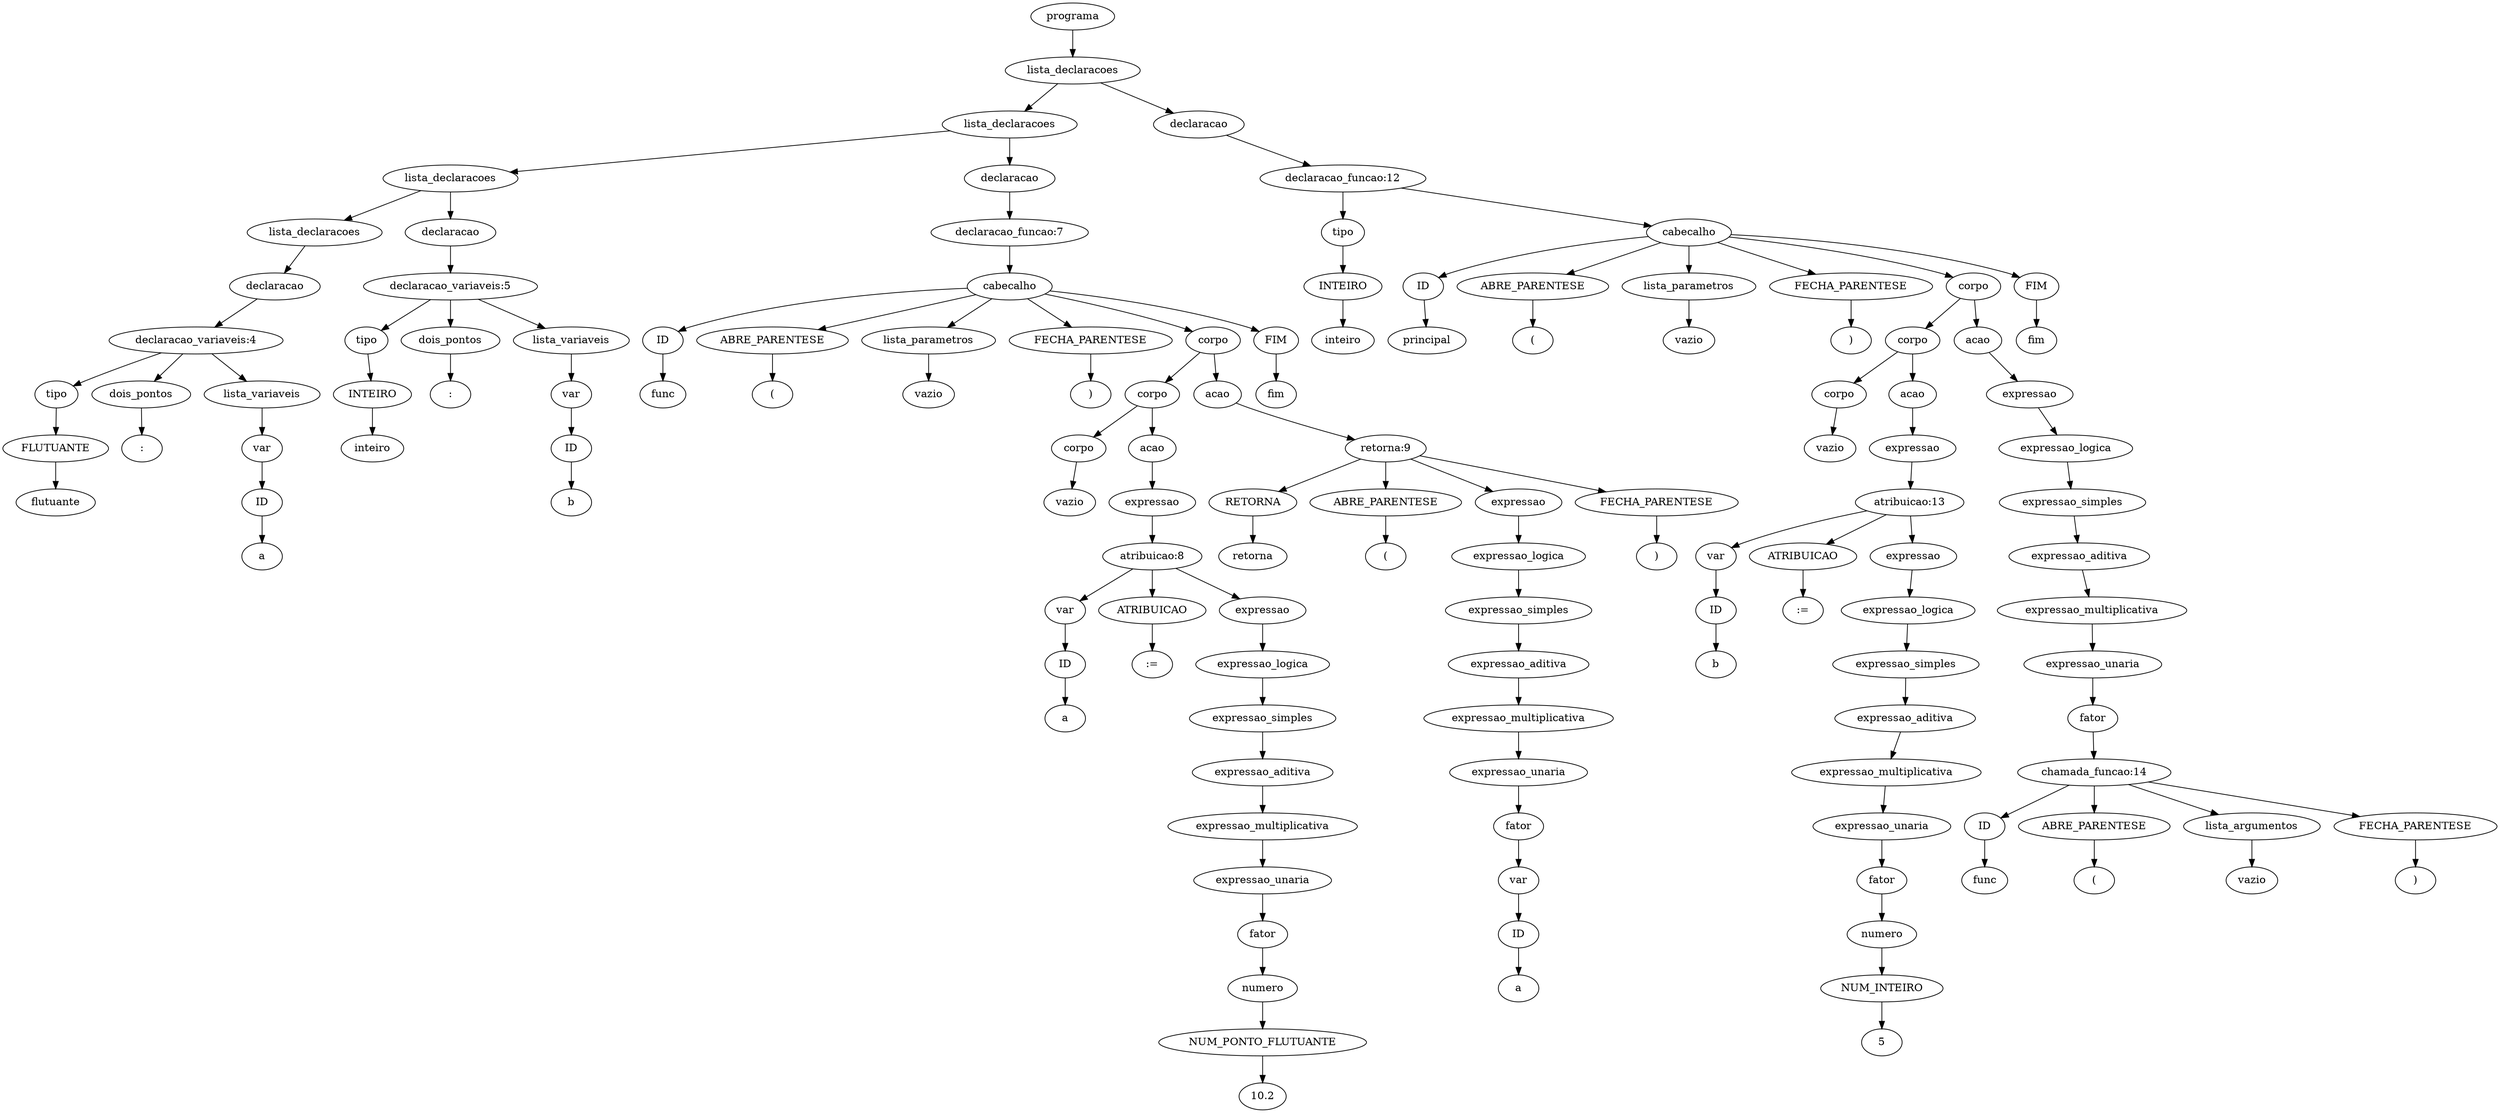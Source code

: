 digraph tree {
    "0x7f7d1e6d1c10" [label="programa"];
    "0x7f7d1e6d1b80" [label="lista_declaracoes"];
    "0x7f7d1e6d1c40" [label="lista_declaracoes"];
    "0x7f7d1e6d1490" [label="lista_declaracoes"];
    "0x7f7d1e6d1280" [label="lista_declaracoes"];
    "0x7f7d1e728760" [label="declaracao"];
    "0x7f7d1e6d11f0" [label="declaracao_variaveis:4"];
    "0x7f7d1e6d1160" [label="tipo"];
    "0x7f7d1e6d11c0" [label="FLUTUANTE"];
    "0x7f7d1e6d1220" [label="flutuante"];
    "0x7f7d1e6d12e0" [label="dois_pontos"];
    "0x7f7d1e6d1190" [label=":"];
    "0x7f7d1e6d1250" [label="lista_variaveis"];
    "0x7f7d20638820" [label="var"];
    "0x7f7d24698160" [label="ID"];
    "0x7f7d1e6d1340" [label="a"];
    "0x7f7d1e6d13d0" [label="declaracao"];
    "0x7f7d1e6d1550" [label="declaracao_variaveis:5"];
    "0x7f7d1e6d1400" [label="tipo"];
    "0x7f7d1e6d1430" [label="INTEIRO"];
    "0x7f7d1e6d1460" [label="inteiro"];
    "0x7f7d1e6d1670" [label="dois_pontos"];
    "0x7f7d1e6d16a0" [label=":"];
    "0x7f7d1e6d14c0" [label="lista_variaveis"];
    "0x7f7d1e6d1310" [label="var"];
    "0x7f7d1e6d12b0" [label="ID"];
    "0x7f7d1e6d15b0" [label="b"];
    "0x7f7d1e6d1f70" [label="declaracao"];
    "0x7f7d206387c0" [label="declaracao_funcao:7"];
    "0x7f7d1e6d18e0" [label="cabecalho"];
    "0x7f7d1e6d1f10" [label="ID"];
    "0x7f7d1e6d1d60" [label="func"];
    "0x7f7d1e6d1d90" [label="ABRE_PARENTESE"];
    "0x7f7d1e6df130" [label="("];
    "0x7f7d1e6d1730" [label="lista_parametros"];
    "0x7f7d20638970" [label="vazio"];
    "0x7f7d1e6df160" [label="FECHA_PARENTESE"];
    "0x7f7d1e6df190" [label=")"];
    "0x7f7d1e6d1eb0" [label="corpo"];
    "0x7f7d1e6d1ca0" [label="corpo"];
    "0x7f7d1e6d1850" [label="corpo"];
    "0x7f7d1e6d16d0" [label="vazio"];
    "0x7f7d1e6d1bb0" [label="acao"];
    "0x7f7d1e6d1880" [label="expressao"];
    "0x7f7d1e6d1b50" [label="atribuicao:8"];
    "0x7f7d1e6d1760" [label="var"];
    "0x7f7d1e6d17c0" [label="ID"];
    "0x7f7d1e6d1940" [label="a"];
    "0x7f7d1e6d1be0" [label="ATRIBUICAO"];
    "0x7f7d1e6d1c70" [label=":="];
    "0x7f7d1e6d1b20" [label="expressao"];
    "0x7f7d1e6d1af0" [label="expressao_logica"];
    "0x7f7d1e6d1a30" [label="expressao_simples"];
    "0x7f7d1e6d19d0" [label="expressao_aditiva"];
    "0x7f7d1e6d1ac0" [label="expressao_multiplicativa"];
    "0x7f7d1e6d1970" [label="expressao_unaria"];
    "0x7f7d1e6d19a0" [label="fator"];
    "0x7f7d1e6d17f0" [label="numero"];
    "0x7f7d1e6d1790" [label="NUM_PONTO_FLUTUANTE"];
    "0x7f7d1e6d1a90" [label="10.2"];
    "0x7f7d1e6d1fd0" [label="acao"];
    "0x7f7d1e6d1e50" [label="retorna:9"];
    "0x7f7d1e6d1ee0" [label="RETORNA"];
    "0x7f7d1e6df040" [label="retorna"];
    "0x7f7d1e6df070" [label="ABRE_PARENTESE"];
    "0x7f7d1e6df0a0" [label="("];
    "0x7f7d1e6d1e20" [label="expressao"];
    "0x7f7d1e6d1df0" [label="expressao_logica"];
    "0x7f7d1e6d1dc0" [label="expressao_simples"];
    "0x7f7d1e6d1d30" [label="expressao_aditiva"];
    "0x7f7d1e6d18b0" [label="expressao_multiplicativa"];
    "0x7f7d1e6d1cd0" [label="expressao_unaria"];
    "0x7f7d1e6d1d00" [label="fator"];
    "0x7f7d1e6d1610" [label="var"];
    "0x7f7d1e6d1820" [label="ID"];
    "0x7f7d1e6d1910" [label="a"];
    "0x7f7d1e6df0d0" [label="FECHA_PARENTESE"];
    "0x7f7d1e6df100" [label=")"];
    "0x7f7d1e6df1c0" [label="FIM"];
    "0x7f7d1e6df1f0" [label="fim"];
    "0x7f7d1e6d1640" [label="declaracao"];
    "0x7f7d1e6d1700" [label="declaracao_funcao:12"];
    "0x7f7d1e6d13a0" [label="tipo"];
    "0x7f7d1e6d1100" [label="INTEIRO"];
    "0x7f7d1e6d1580" [label="inteiro"];
    "0x7f7d1e6df430" [label="cabecalho"];
    "0x7f7d1e6df370" [label="ID"];
    "0x7f7d1e6df880" [label="principal"];
    "0x7f7d1e6dfbe0" [label="ABRE_PARENTESE"];
    "0x7f7d1e6dfc10" [label="("];
    "0x7f7d1e6df280" [label="lista_parametros"];
    "0x7f7d1e6d1e80" [label="vazio"];
    "0x7f7d1e6dfc40" [label="FECHA_PARENTESE"];
    "0x7f7d1e6dfc70" [label=")"];
    "0x7f7d1e6df760" [label="corpo"];
    "0x7f7d1e6df7f0" [label="corpo"];
    "0x7f7d1e6df3a0" [label="corpo"];
    "0x7f7d1e6d1520" [label="vazio"];
    "0x7f7d1e6df700" [label="acao"];
    "0x7f7d1e6df3d0" [label="expressao"];
    "0x7f7d1e6df6a0" [label="atribuicao:13"];
    "0x7f7d1e6df2b0" [label="var"];
    "0x7f7d1e6df310" [label="ID"];
    "0x7f7d1e6df490" [label="b"];
    "0x7f7d1e6df730" [label="ATRIBUICAO"];
    "0x7f7d1e6df7c0" [label=":="];
    "0x7f7d1e6df670" [label="expressao"];
    "0x7f7d1e6df640" [label="expressao_logica"];
    "0x7f7d1e6df580" [label="expressao_simples"];
    "0x7f7d1e6df520" [label="expressao_aditiva"];
    "0x7f7d1e6df610" [label="expressao_multiplicativa"];
    "0x7f7d1e6df4c0" [label="expressao_unaria"];
    "0x7f7d1e6df4f0" [label="fator"];
    "0x7f7d1e6df340" [label="numero"];
    "0x7f7d1e6df2e0" [label="NUM_INTEIRO"];
    "0x7f7d1e6df5e0" [label="5"];
    "0x7f7d1e6df6d0" [label="acao"];
    "0x7f7d1e6df550" [label="expressao"];
    "0x7f7d1e6dfaf0" [label="expressao_logica"];
    "0x7f7d1e6df940" [label="expressao_simples"];
    "0x7f7d1e6df5b0" [label="expressao_aditiva"];
    "0x7f7d1e6dfac0" [label="expressao_multiplicativa"];
    "0x7f7d1e6df8e0" [label="expressao_unaria"];
    "0x7f7d1e6df9a0" [label="fator"];
    "0x7f7d1e6df820" [label="chamada_funcao:14"];
    "0x7f7d1e6df8b0" [label="ID"];
    "0x7f7d1e6df9d0" [label="func"];
    "0x7f7d1e6dfa00" [label="ABRE_PARENTESE"];
    "0x7f7d1e6dfa30" [label="("];
    "0x7f7d1e6df400" [label="lista_argumentos"];
    "0x7f7d1e6df220" [label="vazio"];
    "0x7f7d1e6dfa60" [label="FECHA_PARENTESE"];
    "0x7f7d1e6dfa90" [label=")"];
    "0x7f7d1e6dfca0" [label="FIM"];
    "0x7f7d1e6dfcd0" [label="fim"];
    "0x7f7d1e6d1c10" -> "0x7f7d1e6d1b80";
    "0x7f7d1e6d1b80" -> "0x7f7d1e6d1c40";
    "0x7f7d1e6d1b80" -> "0x7f7d1e6d1640";
    "0x7f7d1e6d1c40" -> "0x7f7d1e6d1490";
    "0x7f7d1e6d1c40" -> "0x7f7d1e6d1f70";
    "0x7f7d1e6d1490" -> "0x7f7d1e6d1280";
    "0x7f7d1e6d1490" -> "0x7f7d1e6d13d0";
    "0x7f7d1e6d1280" -> "0x7f7d1e728760";
    "0x7f7d1e728760" -> "0x7f7d1e6d11f0";
    "0x7f7d1e6d11f0" -> "0x7f7d1e6d1160";
    "0x7f7d1e6d11f0" -> "0x7f7d1e6d12e0";
    "0x7f7d1e6d11f0" -> "0x7f7d1e6d1250";
    "0x7f7d1e6d1160" -> "0x7f7d1e6d11c0";
    "0x7f7d1e6d11c0" -> "0x7f7d1e6d1220";
    "0x7f7d1e6d12e0" -> "0x7f7d1e6d1190";
    "0x7f7d1e6d1250" -> "0x7f7d20638820";
    "0x7f7d20638820" -> "0x7f7d24698160";
    "0x7f7d24698160" -> "0x7f7d1e6d1340";
    "0x7f7d1e6d13d0" -> "0x7f7d1e6d1550";
    "0x7f7d1e6d1550" -> "0x7f7d1e6d1400";
    "0x7f7d1e6d1550" -> "0x7f7d1e6d1670";
    "0x7f7d1e6d1550" -> "0x7f7d1e6d14c0";
    "0x7f7d1e6d1400" -> "0x7f7d1e6d1430";
    "0x7f7d1e6d1430" -> "0x7f7d1e6d1460";
    "0x7f7d1e6d1670" -> "0x7f7d1e6d16a0";
    "0x7f7d1e6d14c0" -> "0x7f7d1e6d1310";
    "0x7f7d1e6d1310" -> "0x7f7d1e6d12b0";
    "0x7f7d1e6d12b0" -> "0x7f7d1e6d15b0";
    "0x7f7d1e6d1f70" -> "0x7f7d206387c0";
    "0x7f7d206387c0" -> "0x7f7d1e6d18e0";
    "0x7f7d1e6d18e0" -> "0x7f7d1e6d1f10";
    "0x7f7d1e6d18e0" -> "0x7f7d1e6d1d90";
    "0x7f7d1e6d18e0" -> "0x7f7d1e6d1730";
    "0x7f7d1e6d18e0" -> "0x7f7d1e6df160";
    "0x7f7d1e6d18e0" -> "0x7f7d1e6d1eb0";
    "0x7f7d1e6d18e0" -> "0x7f7d1e6df1c0";
    "0x7f7d1e6d1f10" -> "0x7f7d1e6d1d60";
    "0x7f7d1e6d1d90" -> "0x7f7d1e6df130";
    "0x7f7d1e6d1730" -> "0x7f7d20638970";
    "0x7f7d1e6df160" -> "0x7f7d1e6df190";
    "0x7f7d1e6d1eb0" -> "0x7f7d1e6d1ca0";
    "0x7f7d1e6d1eb0" -> "0x7f7d1e6d1fd0";
    "0x7f7d1e6d1ca0" -> "0x7f7d1e6d1850";
    "0x7f7d1e6d1ca0" -> "0x7f7d1e6d1bb0";
    "0x7f7d1e6d1850" -> "0x7f7d1e6d16d0";
    "0x7f7d1e6d1bb0" -> "0x7f7d1e6d1880";
    "0x7f7d1e6d1880" -> "0x7f7d1e6d1b50";
    "0x7f7d1e6d1b50" -> "0x7f7d1e6d1760";
    "0x7f7d1e6d1b50" -> "0x7f7d1e6d1be0";
    "0x7f7d1e6d1b50" -> "0x7f7d1e6d1b20";
    "0x7f7d1e6d1760" -> "0x7f7d1e6d17c0";
    "0x7f7d1e6d17c0" -> "0x7f7d1e6d1940";
    "0x7f7d1e6d1be0" -> "0x7f7d1e6d1c70";
    "0x7f7d1e6d1b20" -> "0x7f7d1e6d1af0";
    "0x7f7d1e6d1af0" -> "0x7f7d1e6d1a30";
    "0x7f7d1e6d1a30" -> "0x7f7d1e6d19d0";
    "0x7f7d1e6d19d0" -> "0x7f7d1e6d1ac0";
    "0x7f7d1e6d1ac0" -> "0x7f7d1e6d1970";
    "0x7f7d1e6d1970" -> "0x7f7d1e6d19a0";
    "0x7f7d1e6d19a0" -> "0x7f7d1e6d17f0";
    "0x7f7d1e6d17f0" -> "0x7f7d1e6d1790";
    "0x7f7d1e6d1790" -> "0x7f7d1e6d1a90";
    "0x7f7d1e6d1fd0" -> "0x7f7d1e6d1e50";
    "0x7f7d1e6d1e50" -> "0x7f7d1e6d1ee0";
    "0x7f7d1e6d1e50" -> "0x7f7d1e6df070";
    "0x7f7d1e6d1e50" -> "0x7f7d1e6d1e20";
    "0x7f7d1e6d1e50" -> "0x7f7d1e6df0d0";
    "0x7f7d1e6d1ee0" -> "0x7f7d1e6df040";
    "0x7f7d1e6df070" -> "0x7f7d1e6df0a0";
    "0x7f7d1e6d1e20" -> "0x7f7d1e6d1df0";
    "0x7f7d1e6d1df0" -> "0x7f7d1e6d1dc0";
    "0x7f7d1e6d1dc0" -> "0x7f7d1e6d1d30";
    "0x7f7d1e6d1d30" -> "0x7f7d1e6d18b0";
    "0x7f7d1e6d18b0" -> "0x7f7d1e6d1cd0";
    "0x7f7d1e6d1cd0" -> "0x7f7d1e6d1d00";
    "0x7f7d1e6d1d00" -> "0x7f7d1e6d1610";
    "0x7f7d1e6d1610" -> "0x7f7d1e6d1820";
    "0x7f7d1e6d1820" -> "0x7f7d1e6d1910";
    "0x7f7d1e6df0d0" -> "0x7f7d1e6df100";
    "0x7f7d1e6df1c0" -> "0x7f7d1e6df1f0";
    "0x7f7d1e6d1640" -> "0x7f7d1e6d1700";
    "0x7f7d1e6d1700" -> "0x7f7d1e6d13a0";
    "0x7f7d1e6d1700" -> "0x7f7d1e6df430";
    "0x7f7d1e6d13a0" -> "0x7f7d1e6d1100";
    "0x7f7d1e6d1100" -> "0x7f7d1e6d1580";
    "0x7f7d1e6df430" -> "0x7f7d1e6df370";
    "0x7f7d1e6df430" -> "0x7f7d1e6dfbe0";
    "0x7f7d1e6df430" -> "0x7f7d1e6df280";
    "0x7f7d1e6df430" -> "0x7f7d1e6dfc40";
    "0x7f7d1e6df430" -> "0x7f7d1e6df760";
    "0x7f7d1e6df430" -> "0x7f7d1e6dfca0";
    "0x7f7d1e6df370" -> "0x7f7d1e6df880";
    "0x7f7d1e6dfbe0" -> "0x7f7d1e6dfc10";
    "0x7f7d1e6df280" -> "0x7f7d1e6d1e80";
    "0x7f7d1e6dfc40" -> "0x7f7d1e6dfc70";
    "0x7f7d1e6df760" -> "0x7f7d1e6df7f0";
    "0x7f7d1e6df760" -> "0x7f7d1e6df6d0";
    "0x7f7d1e6df7f0" -> "0x7f7d1e6df3a0";
    "0x7f7d1e6df7f0" -> "0x7f7d1e6df700";
    "0x7f7d1e6df3a0" -> "0x7f7d1e6d1520";
    "0x7f7d1e6df700" -> "0x7f7d1e6df3d0";
    "0x7f7d1e6df3d0" -> "0x7f7d1e6df6a0";
    "0x7f7d1e6df6a0" -> "0x7f7d1e6df2b0";
    "0x7f7d1e6df6a0" -> "0x7f7d1e6df730";
    "0x7f7d1e6df6a0" -> "0x7f7d1e6df670";
    "0x7f7d1e6df2b0" -> "0x7f7d1e6df310";
    "0x7f7d1e6df310" -> "0x7f7d1e6df490";
    "0x7f7d1e6df730" -> "0x7f7d1e6df7c0";
    "0x7f7d1e6df670" -> "0x7f7d1e6df640";
    "0x7f7d1e6df640" -> "0x7f7d1e6df580";
    "0x7f7d1e6df580" -> "0x7f7d1e6df520";
    "0x7f7d1e6df520" -> "0x7f7d1e6df610";
    "0x7f7d1e6df610" -> "0x7f7d1e6df4c0";
    "0x7f7d1e6df4c0" -> "0x7f7d1e6df4f0";
    "0x7f7d1e6df4f0" -> "0x7f7d1e6df340";
    "0x7f7d1e6df340" -> "0x7f7d1e6df2e0";
    "0x7f7d1e6df2e0" -> "0x7f7d1e6df5e0";
    "0x7f7d1e6df6d0" -> "0x7f7d1e6df550";
    "0x7f7d1e6df550" -> "0x7f7d1e6dfaf0";
    "0x7f7d1e6dfaf0" -> "0x7f7d1e6df940";
    "0x7f7d1e6df940" -> "0x7f7d1e6df5b0";
    "0x7f7d1e6df5b0" -> "0x7f7d1e6dfac0";
    "0x7f7d1e6dfac0" -> "0x7f7d1e6df8e0";
    "0x7f7d1e6df8e0" -> "0x7f7d1e6df9a0";
    "0x7f7d1e6df9a0" -> "0x7f7d1e6df820";
    "0x7f7d1e6df820" -> "0x7f7d1e6df8b0";
    "0x7f7d1e6df820" -> "0x7f7d1e6dfa00";
    "0x7f7d1e6df820" -> "0x7f7d1e6df400";
    "0x7f7d1e6df820" -> "0x7f7d1e6dfa60";
    "0x7f7d1e6df8b0" -> "0x7f7d1e6df9d0";
    "0x7f7d1e6dfa00" -> "0x7f7d1e6dfa30";
    "0x7f7d1e6df400" -> "0x7f7d1e6df220";
    "0x7f7d1e6dfa60" -> "0x7f7d1e6dfa90";
    "0x7f7d1e6dfca0" -> "0x7f7d1e6dfcd0";
}
